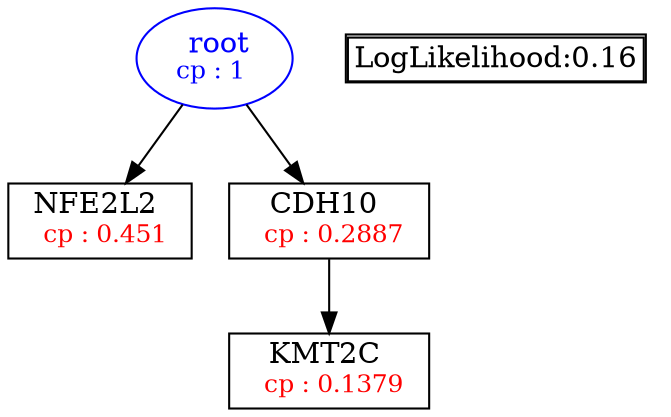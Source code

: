 digraph tree {
    "root" [label=<<font color='Blue'> root</font><br/><font color='Blue' POINT-SIZE='12'>cp : 1 </font>>, shape=oval, color=Blue];
    "S1" [label =<NFE2L2 <br/> <font color='Red' POINT-SIZE='12'> cp : 0.451 </font>>, shape=box];
    "S2" [label =<CDH10 <br/> <font color='Red' POINT-SIZE='12'> cp : 0.2887 </font>>, shape=box];
    "S3" [label =<KMT2C <br/> <font color='Red' POINT-SIZE='12'> cp : 0.1379 </font>>, shape=box];
    "root" -> "S1";
    "root" -> "S2";
    "S2" -> "S3";

    node[shape=plaintext]
    fontsize="10"
    struct1 [label=
    <<TABLE BORDER="1" CELLBORDER="1" CELLSPACING="0" >
    <TR><TD ALIGN="LEFT">LogLikelihood:0.16</TD></TR>
    </TABLE>>];

}
